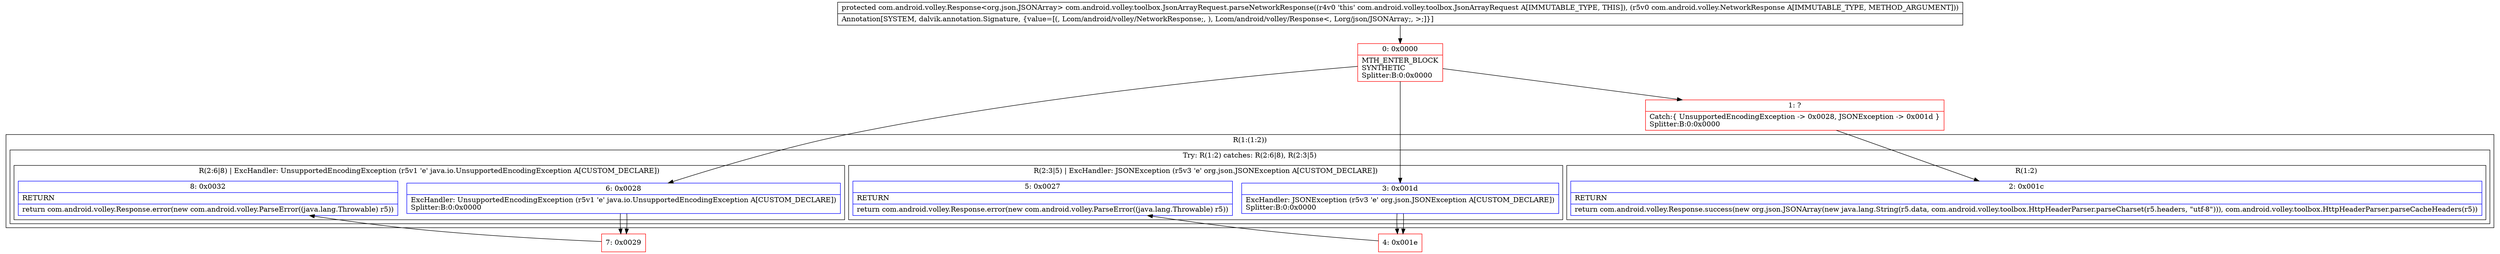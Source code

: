 digraph "CFG forcom.android.volley.toolbox.JsonArrayRequest.parseNetworkResponse(Lcom\/android\/volley\/NetworkResponse;)Lcom\/android\/volley\/Response;" {
subgraph cluster_Region_200955043 {
label = "R(1:(1:2))";
node [shape=record,color=blue];
subgraph cluster_TryCatchRegion_415331347 {
label = "Try: R(1:2) catches: R(2:6|8), R(2:3|5)";
node [shape=record,color=blue];
subgraph cluster_Region_634340256 {
label = "R(1:2)";
node [shape=record,color=blue];
Node_2 [shape=record,label="{2\:\ 0x001c|RETURN\l|return com.android.volley.Response.success(new org.json.JSONArray(new java.lang.String(r5.data, com.android.volley.toolbox.HttpHeaderParser.parseCharset(r5.headers, \"utf\-8\"))), com.android.volley.toolbox.HttpHeaderParser.parseCacheHeaders(r5))\l}"];
}
subgraph cluster_Region_1313996167 {
label = "R(2:6|8) | ExcHandler: UnsupportedEncodingException (r5v1 'e' java.io.UnsupportedEncodingException A[CUSTOM_DECLARE])\l";
node [shape=record,color=blue];
Node_6 [shape=record,label="{6\:\ 0x0028|ExcHandler: UnsupportedEncodingException (r5v1 'e' java.io.UnsupportedEncodingException A[CUSTOM_DECLARE])\lSplitter:B:0:0x0000\l}"];
Node_8 [shape=record,label="{8\:\ 0x0032|RETURN\l|return com.android.volley.Response.error(new com.android.volley.ParseError((java.lang.Throwable) r5))\l}"];
}
subgraph cluster_Region_400029602 {
label = "R(2:3|5) | ExcHandler: JSONException (r5v3 'e' org.json.JSONException A[CUSTOM_DECLARE])\l";
node [shape=record,color=blue];
Node_3 [shape=record,label="{3\:\ 0x001d|ExcHandler: JSONException (r5v3 'e' org.json.JSONException A[CUSTOM_DECLARE])\lSplitter:B:0:0x0000\l}"];
Node_5 [shape=record,label="{5\:\ 0x0027|RETURN\l|return com.android.volley.Response.error(new com.android.volley.ParseError((java.lang.Throwable) r5))\l}"];
}
}
}
subgraph cluster_Region_1313996167 {
label = "R(2:6|8) | ExcHandler: UnsupportedEncodingException (r5v1 'e' java.io.UnsupportedEncodingException A[CUSTOM_DECLARE])\l";
node [shape=record,color=blue];
Node_6 [shape=record,label="{6\:\ 0x0028|ExcHandler: UnsupportedEncodingException (r5v1 'e' java.io.UnsupportedEncodingException A[CUSTOM_DECLARE])\lSplitter:B:0:0x0000\l}"];
Node_8 [shape=record,label="{8\:\ 0x0032|RETURN\l|return com.android.volley.Response.error(new com.android.volley.ParseError((java.lang.Throwable) r5))\l}"];
}
subgraph cluster_Region_400029602 {
label = "R(2:3|5) | ExcHandler: JSONException (r5v3 'e' org.json.JSONException A[CUSTOM_DECLARE])\l";
node [shape=record,color=blue];
Node_3 [shape=record,label="{3\:\ 0x001d|ExcHandler: JSONException (r5v3 'e' org.json.JSONException A[CUSTOM_DECLARE])\lSplitter:B:0:0x0000\l}"];
Node_5 [shape=record,label="{5\:\ 0x0027|RETURN\l|return com.android.volley.Response.error(new com.android.volley.ParseError((java.lang.Throwable) r5))\l}"];
}
Node_0 [shape=record,color=red,label="{0\:\ 0x0000|MTH_ENTER_BLOCK\lSYNTHETIC\lSplitter:B:0:0x0000\l}"];
Node_1 [shape=record,color=red,label="{1\:\ ?|Catch:\{ UnsupportedEncodingException \-\> 0x0028, JSONException \-\> 0x001d \}\lSplitter:B:0:0x0000\l}"];
Node_4 [shape=record,color=red,label="{4\:\ 0x001e}"];
Node_7 [shape=record,color=red,label="{7\:\ 0x0029}"];
MethodNode[shape=record,label="{protected com.android.volley.Response\<org.json.JSONArray\> com.android.volley.toolbox.JsonArrayRequest.parseNetworkResponse((r4v0 'this' com.android.volley.toolbox.JsonArrayRequest A[IMMUTABLE_TYPE, THIS]), (r5v0 com.android.volley.NetworkResponse A[IMMUTABLE_TYPE, METHOD_ARGUMENT]))  | Annotation[SYSTEM, dalvik.annotation.Signature, \{value=[(, Lcom\/android\/volley\/NetworkResponse;, ), Lcom\/android\/volley\/Response\<, Lorg\/json\/JSONArray;, \>;]\}]\l}"];
MethodNode -> Node_0;
Node_6 -> Node_7;
Node_3 -> Node_4;
Node_6 -> Node_7;
Node_3 -> Node_4;
Node_0 -> Node_1;
Node_0 -> Node_6;
Node_0 -> Node_3;
Node_1 -> Node_2;
Node_4 -> Node_5;
Node_7 -> Node_8;
}

